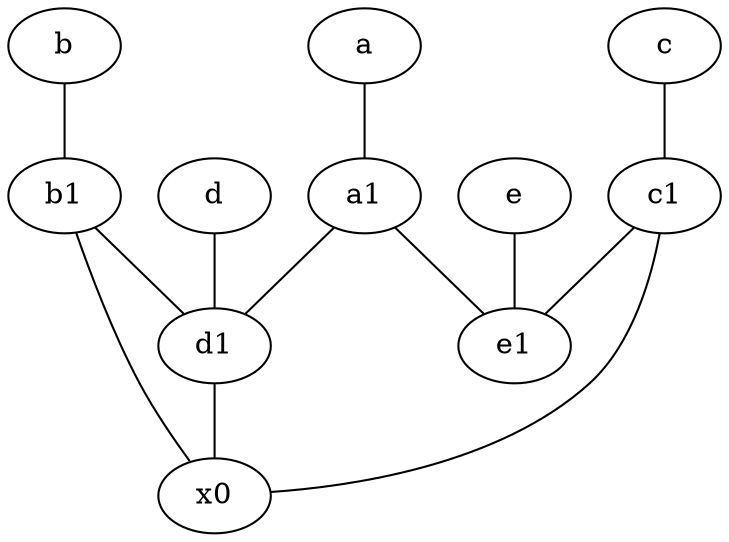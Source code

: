 graph {
	node [labelfontsize=50]
	e1 [labelfontsize=50 pos="7,7!"]
	a1 [labelfontsize=50 pos="8,3!"]
	d [labelfontsize=50 pos="2,5!"]
	x0 [labelfontsize=50]
	d1 [labelfontsize=50 pos="3,5!"]
	b [labelfontsize=50 pos="10,4!"]
	e [labelfontsize=50 pos="7,9!"]
	c [labelfontsize=50 pos="4.5,2!"]
	a [labelfontsize=50 pos="8,2!"]
	c1 [labelfontsize=50 pos="4.5,3!"]
	b1 [labelfontsize=50 pos="9,4!"]
	b1 -- x0
	d1 -- x0
	b1 -- d1
	b -- b1
	e -- e1
	c -- c1
	d -- d1
	c1 -- e1
	a1 -- d1
	a -- a1
	a1 -- e1
	c1 -- x0
}
